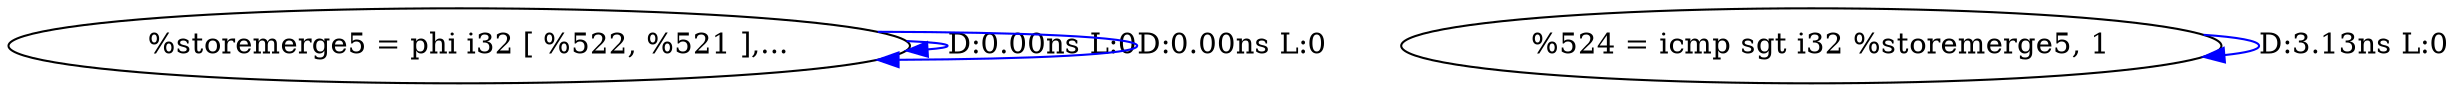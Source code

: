 digraph {
Node0x2d38b80[label="  %storemerge5 = phi i32 [ %522, %521 ],..."];
Node0x2d38b80 -> Node0x2d38b80[label="D:0.00ns L:0",color=blue];
Node0x2d38b80 -> Node0x2d38b80[label="D:0.00ns L:0",color=blue];
Node0x2d38d40[label="  %524 = icmp sgt i32 %storemerge5, 1"];
Node0x2d38d40 -> Node0x2d38d40[label="D:3.13ns L:0",color=blue];
}
